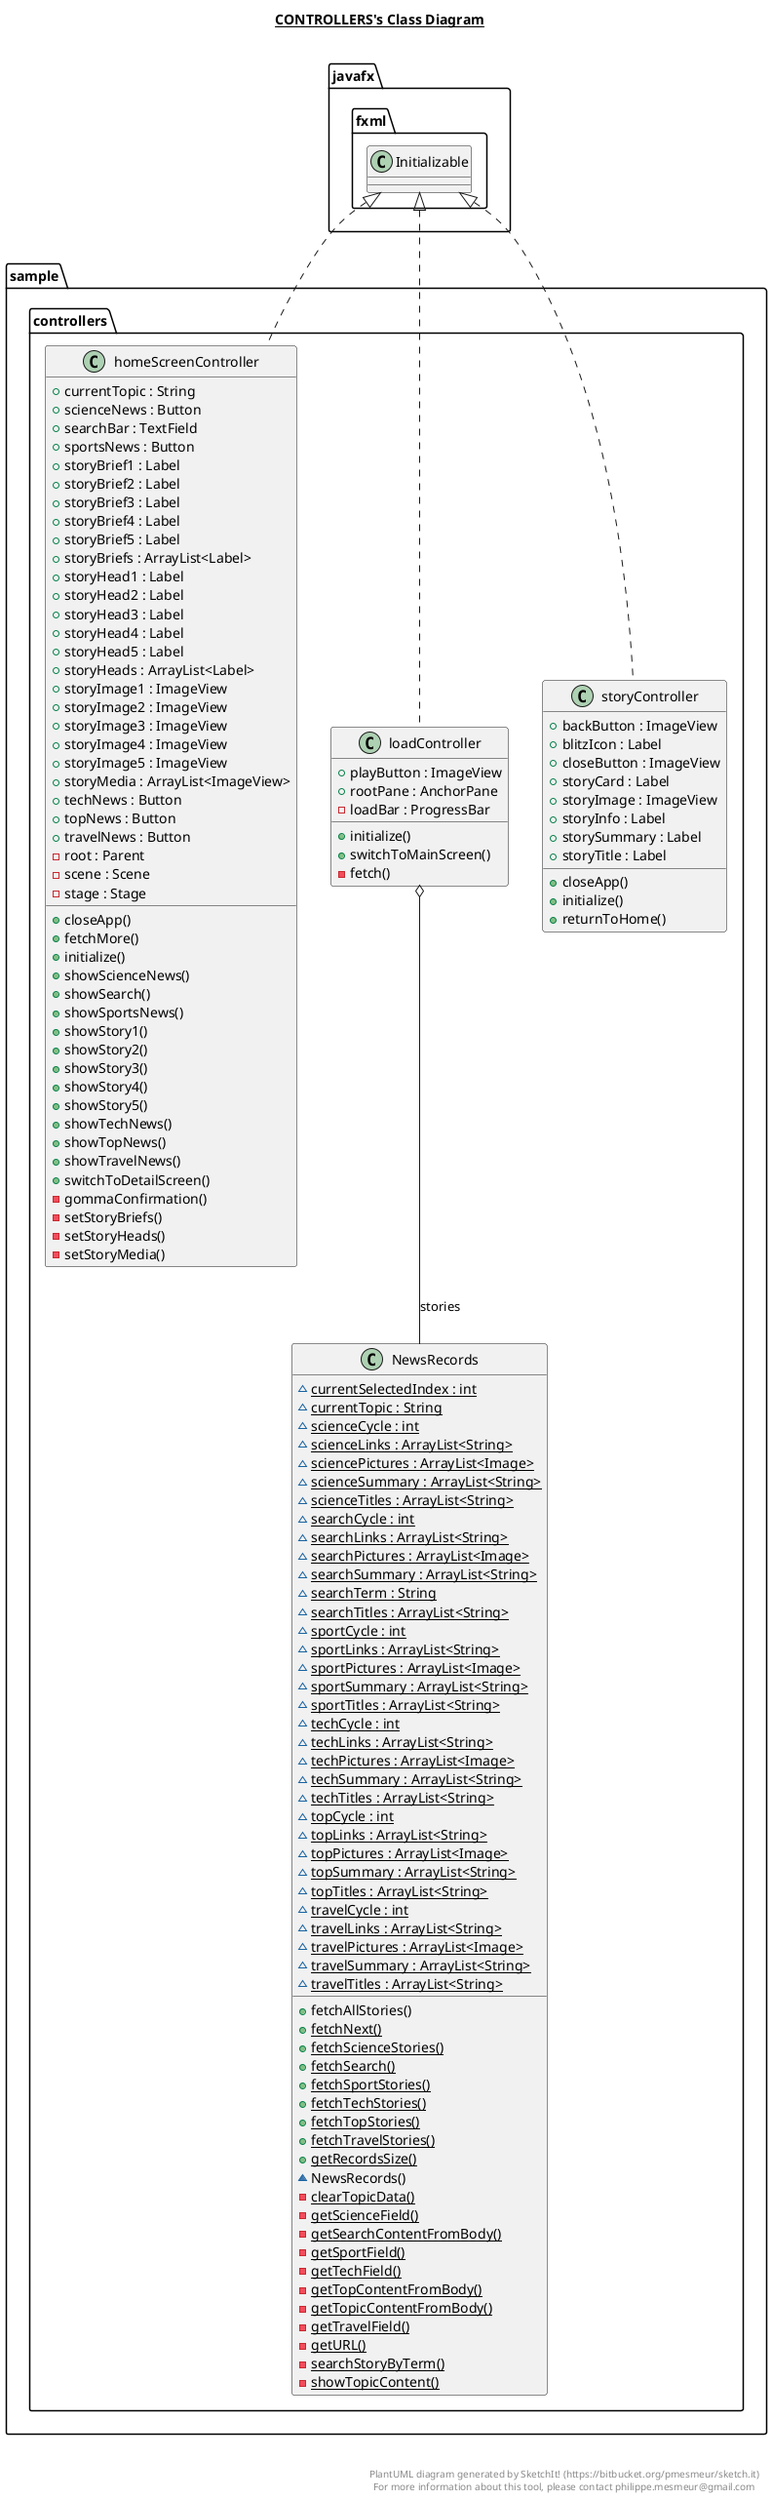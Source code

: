 @startuml

title __CONTROLLERS's Class Diagram__\n

  namespace sample {
    namespace controllers {
      class sample.controllers.NewsRecords {
          {static} ~ currentSelectedIndex : int
          {static} ~ currentTopic : String
          {static} ~ scienceCycle : int
          {static} ~ scienceLinks : ArrayList<String>
          {static} ~ sciencePictures : ArrayList<Image>
          {static} ~ scienceSummary : ArrayList<String>
          {static} ~ scienceTitles : ArrayList<String>
          {static} ~ searchCycle : int
          {static} ~ searchLinks : ArrayList<String>
          {static} ~ searchPictures : ArrayList<Image>
          {static} ~ searchSummary : ArrayList<String>
          {static} ~ searchTerm : String
          {static} ~ searchTitles : ArrayList<String>
          {static} ~ sportCycle : int
          {static} ~ sportLinks : ArrayList<String>
          {static} ~ sportPictures : ArrayList<Image>
          {static} ~ sportSummary : ArrayList<String>
          {static} ~ sportTitles : ArrayList<String>
          {static} ~ techCycle : int
          {static} ~ techLinks : ArrayList<String>
          {static} ~ techPictures : ArrayList<Image>
          {static} ~ techSummary : ArrayList<String>
          {static} ~ techTitles : ArrayList<String>
          {static} ~ topCycle : int
          {static} ~ topLinks : ArrayList<String>
          {static} ~ topPictures : ArrayList<Image>
          {static} ~ topSummary : ArrayList<String>
          {static} ~ topTitles : ArrayList<String>
          {static} ~ travelCycle : int
          {static} ~ travelLinks : ArrayList<String>
          {static} ~ travelPictures : ArrayList<Image>
          {static} ~ travelSummary : ArrayList<String>
          {static} ~ travelTitles : ArrayList<String>
          + fetchAllStories()
          {static} + fetchNext()
          {static} + fetchScienceStories()
          {static} + fetchSearch()
          {static} + fetchSportStories()
          {static} + fetchTechStories()
          {static} + fetchTopStories()
          {static} + fetchTravelStories()
          {static} + getRecordsSize()
          ~ NewsRecords()
          {static} - clearTopicData()
          {static} - getScienceField()
          {static} - getSearchContentFromBody()
          {static} - getSportField()
          {static} - getTechField()
          {static} - getTopContentFromBody()
          {static} - getTopicContentFromBody()
          {static} - getTravelField()
          {static} - getURL()
          {static} - searchStoryByTerm()
          {static} - showTopicContent()
      }
    }
  }
  

  namespace sample {
    namespace controllers {
      class sample.controllers.homeScreenController {
          + currentTopic : String
          + scienceNews : Button
          + searchBar : TextField
          + sportsNews : Button
          + storyBrief1 : Label
          + storyBrief2 : Label
          + storyBrief3 : Label
          + storyBrief4 : Label
          + storyBrief5 : Label
          + storyBriefs : ArrayList<Label>
          + storyHead1 : Label
          + storyHead2 : Label
          + storyHead3 : Label
          + storyHead4 : Label
          + storyHead5 : Label
          + storyHeads : ArrayList<Label>
          + storyImage1 : ImageView
          + storyImage2 : ImageView
          + storyImage3 : ImageView
          + storyImage4 : ImageView
          + storyImage5 : ImageView
          + storyMedia : ArrayList<ImageView>
          + techNews : Button
          + topNews : Button
          + travelNews : Button
          - root : Parent
          - scene : Scene
          - stage : Stage
          + closeApp()
          + fetchMore()
          + initialize()
          + showScienceNews()
          + showSearch()
          + showSportsNews()
          + showStory1()
          + showStory2()
          + showStory3()
          + showStory4()
          + showStory5()
          + showTechNews()
          + showTopNews()
          + showTravelNews()
          + switchToDetailScreen()
          - gommaConfirmation()
          - setStoryBriefs()
          - setStoryHeads()
          - setStoryMedia()
      }
    }
  }
  

  namespace sample {
    namespace controllers {
      class sample.controllers.loadController {
          + playButton : ImageView
          + rootPane : AnchorPane
          - loadBar : ProgressBar
          + initialize()
          + switchToMainScreen()
          - fetch()
      }
    }
  }
  

  namespace sample {
    namespace controllers {
      class sample.controllers.storyController {
          + backButton : ImageView
          + blitzIcon : Label
          + closeButton : ImageView
          + storyCard : Label
          + storyImage : ImageView
          + storyInfo : Label
          + storySummary : Label
          + storyTitle : Label
          + closeApp()
          + initialize()
          + returnToHome()
      }
    }
  }
  

  sample.controllers.homeScreenController .up.|> javafx.fxml.Initializable
  sample.controllers.loadController .up.|> javafx.fxml.Initializable
  sample.controllers.loadController o-- sample.controllers.NewsRecords : stories
  sample.controllers.storyController .up.|> javafx.fxml.Initializable


right footer


PlantUML diagram generated by SketchIt! (https://bitbucket.org/pmesmeur/sketch.it)
For more information about this tool, please contact philippe.mesmeur@gmail.com
endfooter

@enduml
